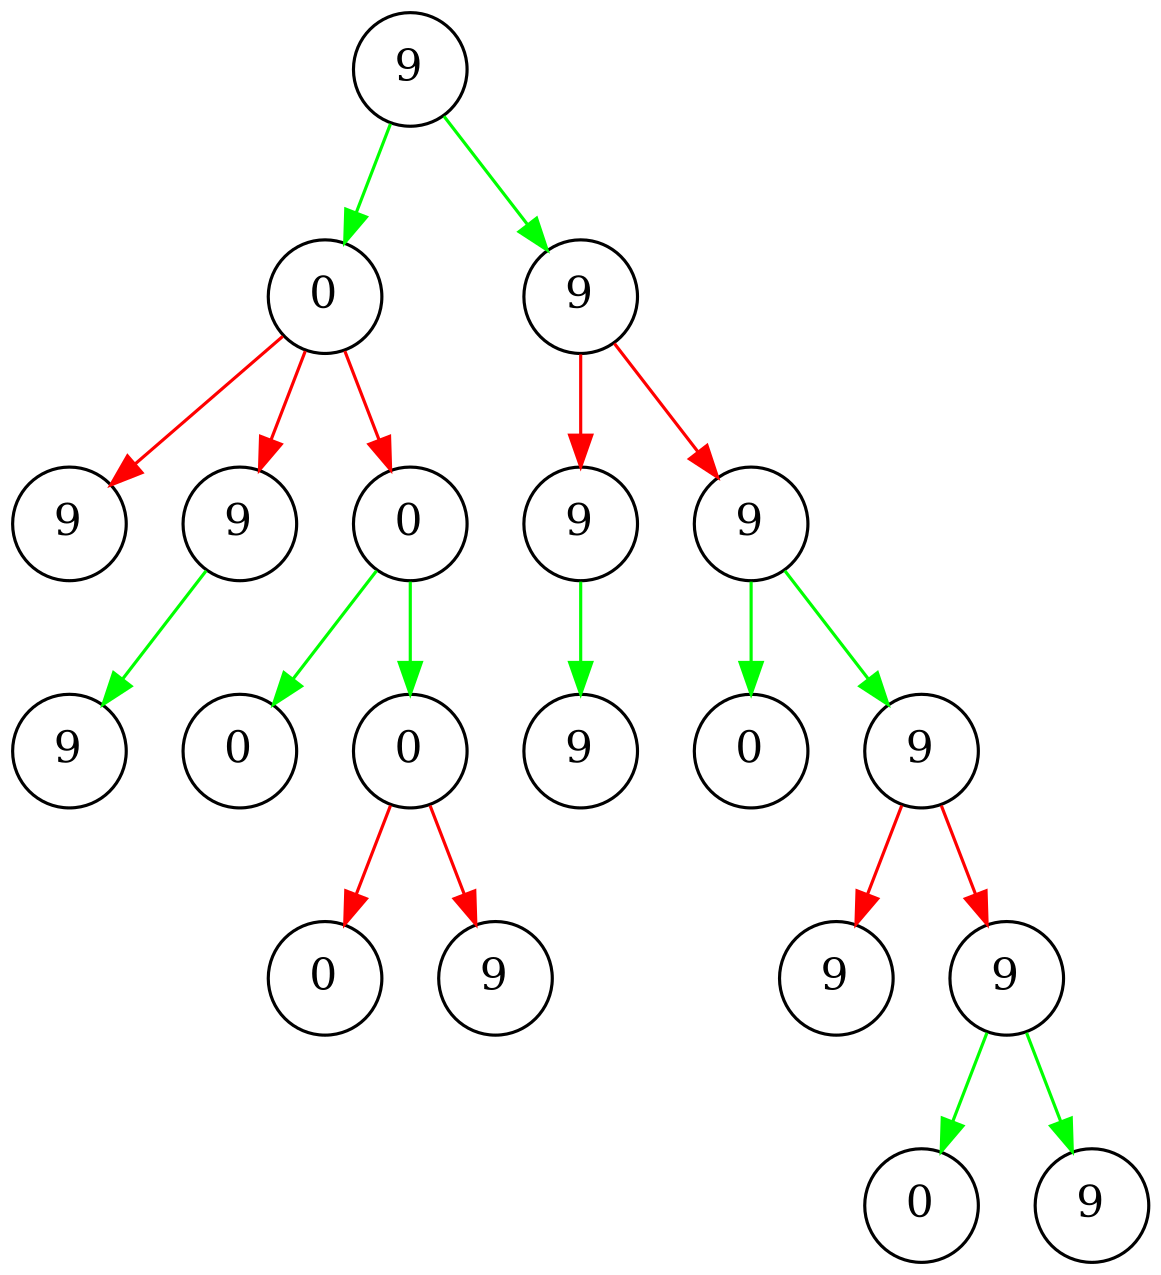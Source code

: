 digraph tree {
graph [size="8.5!"]
    node [shape=circle]
    a[label="9"];
    b[label="0"]
    c[label="9"]
    d[label="9"]
    e[label="9"]
    f[label="0"]
    g[label="9"]
    h[label="9"]
    i[label="9"]
    j[label="0"]
    k[label="0"]
    l[label="9"]
    m[label="0"]
    n[label="9"]
    o[label="0"]
    p[label="9"]
    q[label="9"]
    r[label="9"]
    s[label="0"]
    t[label="9"]

    a -> b[color="green"];
    a -> c[color="green"];
    

    b -> d[color="red"];
    b -> e[color="red"];
    b -> f[color="red"];
 
    c -> g[color="red"];
    c -> h[color="red"];

    e -> i[color="green"];
    
    f -> j[color="green"];
    f -> k[color="green"];
    
    g -> l[color="green"];
    
    h -> m[color="green"];
    h -> n[color="green"];

    k -> o[color="red"];
    k -> p[color="red"];
    
    n -> q[color="red"];
    n -> r[color="red"];
    
    r -> s[color="green"];
    r -> t[color="green"];
}
